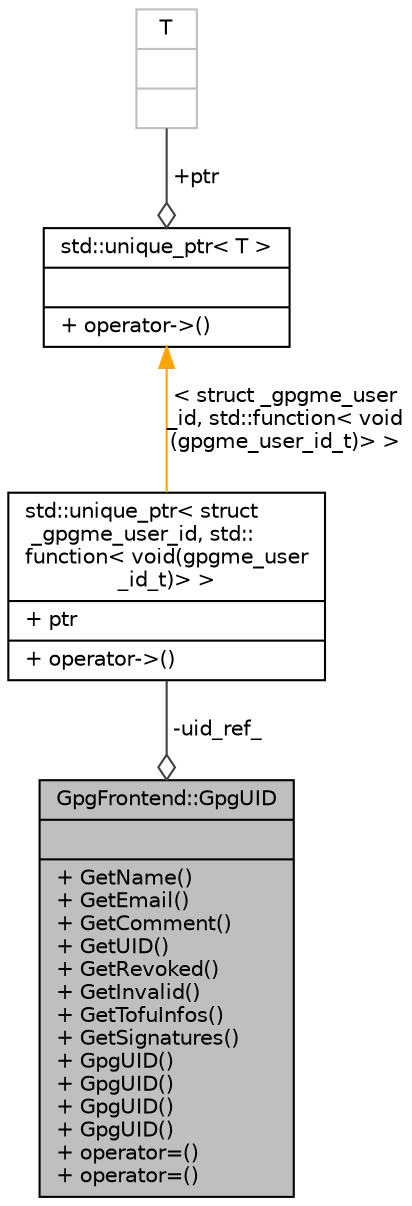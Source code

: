 digraph "GpgFrontend::GpgUID"
{
 // INTERACTIVE_SVG=YES
 // LATEX_PDF_SIZE
  edge [fontname="Helvetica",fontsize="10",labelfontname="Helvetica",labelfontsize="10"];
  node [fontname="Helvetica",fontsize="10",shape=record];
  Node1 [label="{GpgFrontend::GpgUID\n||+ GetName()\l+ GetEmail()\l+ GetComment()\l+ GetUID()\l+ GetRevoked()\l+ GetInvalid()\l+ GetTofuInfos()\l+ GetSignatures()\l+ GpgUID()\l+ GpgUID()\l+ GpgUID()\l+ GpgUID()\l+ operator=()\l+ operator=()\l}",height=0.2,width=0.4,color="black", fillcolor="grey75", style="filled", fontcolor="black",tooltip=" "];
  Node2 -> Node1 [color="grey25",fontsize="10",style="solid",label=" -uid_ref_" ,arrowhead="odiamond",fontname="Helvetica"];
  Node2 [label="{std::unique_ptr\< struct\l _gpgme_user_id, std::\lfunction\< void(gpgme_user\l_id_t)\> \>\n|+ ptr\l|+ operator-\>()\l}",height=0.2,width=0.4,color="black", fillcolor="white", style="filled",tooltip=" "];
  Node3 -> Node2 [dir="back",color="orange",fontsize="10",style="solid",label=" \< struct _gpgme_user\l_id, std::function\< void\l(gpgme_user_id_t)\> \>" ,fontname="Helvetica"];
  Node3 [label="{std::unique_ptr\< T \>\n||+ operator-\>()\l}",height=0.2,width=0.4,color="black", fillcolor="white", style="filled",tooltip=" "];
  Node4 -> Node3 [color="grey25",fontsize="10",style="solid",label=" +ptr" ,arrowhead="odiamond",fontname="Helvetica"];
  Node4 [label="{T\n||}",height=0.2,width=0.4,color="grey75", fillcolor="white", style="filled",tooltip=" "];
}
